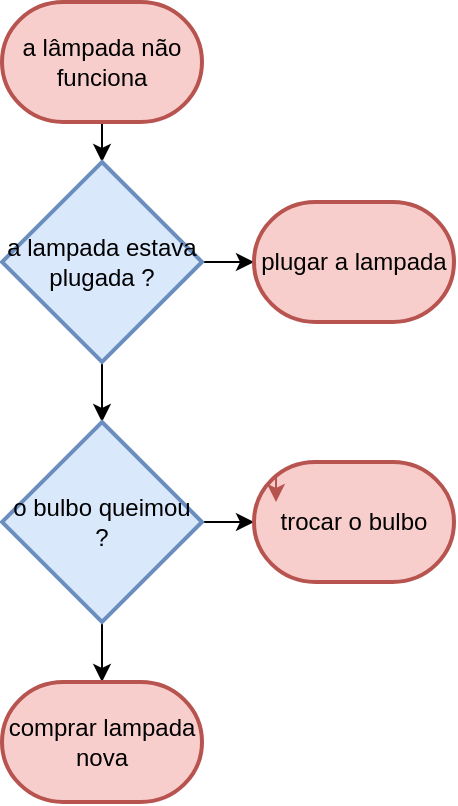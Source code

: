 <mxfile version="23.1.8" type="device">
  <diagram id="C5RBs43oDa-KdzZeNtuy" name="Page-1">
    <mxGraphModel dx="1434" dy="746" grid="1" gridSize="10" guides="1" tooltips="1" connect="1" arrows="1" fold="1" page="1" pageScale="1" pageWidth="827" pageHeight="1169" math="0" shadow="0">
      <root>
        <mxCell id="WIyWlLk6GJQsqaUBKTNV-0" />
        <mxCell id="WIyWlLk6GJQsqaUBKTNV-1" parent="WIyWlLk6GJQsqaUBKTNV-0" />
        <mxCell id="43-bNM765qXtJcL10XEs-22" value="" style="edgeStyle=orthogonalEdgeStyle;rounded=0;orthogonalLoop=1;jettySize=auto;html=1;" parent="WIyWlLk6GJQsqaUBKTNV-1" source="43-bNM765qXtJcL10XEs-20" target="43-bNM765qXtJcL10XEs-21" edge="1">
          <mxGeometry relative="1" as="geometry" />
        </mxCell>
        <mxCell id="43-bNM765qXtJcL10XEs-20" value="a lâmpada não funciona" style="strokeWidth=2;html=1;shape=mxgraph.flowchart.terminator;whiteSpace=wrap;fillColor=#f8cecc;strokeColor=#b85450;" parent="WIyWlLk6GJQsqaUBKTNV-1" vertex="1">
          <mxGeometry x="314" y="160" width="100" height="60" as="geometry" />
        </mxCell>
        <mxCell id="43-bNM765qXtJcL10XEs-24" value="" style="edgeStyle=orthogonalEdgeStyle;rounded=0;orthogonalLoop=1;jettySize=auto;html=1;" parent="WIyWlLk6GJQsqaUBKTNV-1" source="43-bNM765qXtJcL10XEs-21" target="43-bNM765qXtJcL10XEs-23" edge="1">
          <mxGeometry relative="1" as="geometry" />
        </mxCell>
        <mxCell id="43-bNM765qXtJcL10XEs-28" value="" style="edgeStyle=orthogonalEdgeStyle;rounded=0;orthogonalLoop=1;jettySize=auto;html=1;" parent="WIyWlLk6GJQsqaUBKTNV-1" source="43-bNM765qXtJcL10XEs-21" target="43-bNM765qXtJcL10XEs-27" edge="1">
          <mxGeometry relative="1" as="geometry" />
        </mxCell>
        <mxCell id="43-bNM765qXtJcL10XEs-21" value="a lampada estava plugada ?" style="strokeWidth=2;html=1;shape=mxgraph.flowchart.decision;whiteSpace=wrap;fillColor=#dae8fc;strokeColor=#6c8ebf;" parent="WIyWlLk6GJQsqaUBKTNV-1" vertex="1">
          <mxGeometry x="314" y="240" width="100" height="100" as="geometry" />
        </mxCell>
        <mxCell id="43-bNM765qXtJcL10XEs-26" value="" style="edgeStyle=orthogonalEdgeStyle;rounded=0;orthogonalLoop=1;jettySize=auto;html=1;" parent="WIyWlLk6GJQsqaUBKTNV-1" source="43-bNM765qXtJcL10XEs-23" target="43-bNM765qXtJcL10XEs-25" edge="1">
          <mxGeometry relative="1" as="geometry" />
        </mxCell>
        <mxCell id="43-bNM765qXtJcL10XEs-30" value="" style="edgeStyle=orthogonalEdgeStyle;rounded=0;orthogonalLoop=1;jettySize=auto;html=1;" parent="WIyWlLk6GJQsqaUBKTNV-1" source="43-bNM765qXtJcL10XEs-23" target="43-bNM765qXtJcL10XEs-29" edge="1">
          <mxGeometry relative="1" as="geometry" />
        </mxCell>
        <mxCell id="43-bNM765qXtJcL10XEs-23" value="o bulbo queimou ?" style="strokeWidth=2;html=1;shape=mxgraph.flowchart.decision;whiteSpace=wrap;fillColor=#dae8fc;strokeColor=#6c8ebf;" parent="WIyWlLk6GJQsqaUBKTNV-1" vertex="1">
          <mxGeometry x="314" y="370" width="100" height="100" as="geometry" />
        </mxCell>
        <mxCell id="43-bNM765qXtJcL10XEs-25" value="comprar lampada nova" style="strokeWidth=2;html=1;shape=mxgraph.flowchart.terminator;whiteSpace=wrap;fillColor=#f8cecc;strokeColor=#b85450;" parent="WIyWlLk6GJQsqaUBKTNV-1" vertex="1">
          <mxGeometry x="314" y="500" width="100" height="60" as="geometry" />
        </mxCell>
        <mxCell id="43-bNM765qXtJcL10XEs-27" value="plugar a lampada" style="strokeWidth=2;html=1;shape=mxgraph.flowchart.terminator;whiteSpace=wrap;fillColor=#f8cecc;strokeColor=#b85450;" parent="WIyWlLk6GJQsqaUBKTNV-1" vertex="1">
          <mxGeometry x="440" y="260" width="100" height="60" as="geometry" />
        </mxCell>
        <mxCell id="43-bNM765qXtJcL10XEs-29" value="trocar o bulbo" style="strokeWidth=2;html=1;shape=mxgraph.flowchart.terminator;whiteSpace=wrap;fillColor=#f8cecc;strokeColor=#b85450;" parent="WIyWlLk6GJQsqaUBKTNV-1" vertex="1">
          <mxGeometry x="440" y="390" width="100" height="60" as="geometry" />
        </mxCell>
        <mxCell id="yHLD0yrJqmRqMC728A4D-0" style="edgeStyle=orthogonalEdgeStyle;rounded=0;orthogonalLoop=1;jettySize=auto;html=1;exitX=0.11;exitY=0.11;exitDx=0;exitDy=0;exitPerimeter=0;entryX=0.11;entryY=0.333;entryDx=0;entryDy=0;entryPerimeter=0;fillColor=#f8cecc;strokeColor=#b85450;" edge="1" parent="WIyWlLk6GJQsqaUBKTNV-1" source="43-bNM765qXtJcL10XEs-29" target="43-bNM765qXtJcL10XEs-29">
          <mxGeometry relative="1" as="geometry" />
        </mxCell>
      </root>
    </mxGraphModel>
  </diagram>
</mxfile>
